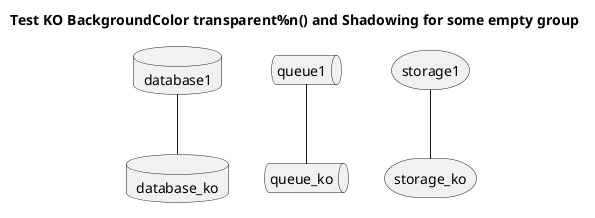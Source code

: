 {
  "sha1": "gftbnzkc3avmbj0hlt23e9mayno04py",
  "insertion": {
    "when": "2024-06-01T09:03:07.711Z",
    "url": "https://forum.plantuml.net/11677/shadowing-issues-rounded-empty-transparent-backgroundcolor",
    "user": "plantuml@gmail.com"
  }
}
@startuml
skinparam BackgroundColor transparent
title Test **KO** BackgroundColor **transparent**%n() and Shadowing for some empty group
database database1
database database_ko {
}
queue queue1
queue queue_ko {
}
storage storage1
storage storage_ko {
}
database1--database_ko 
queue1--queue_ko
storage1--storage_ko
@enduml
